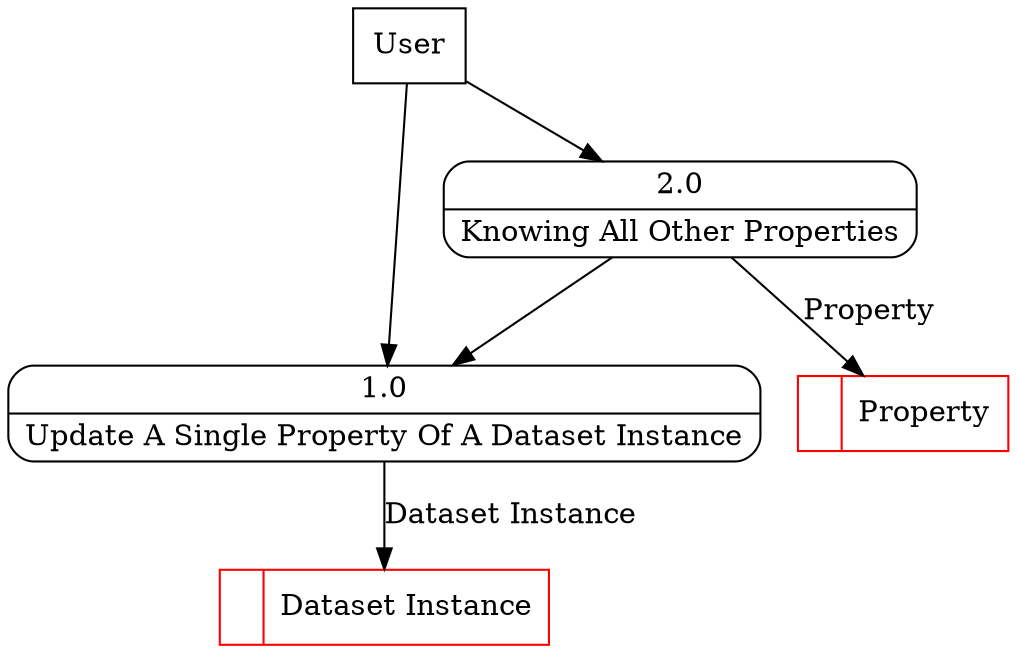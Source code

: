 digraph dfd2{ 
node[shape=record]
200 [label="<f0>  |<f1> Dataset Instance " color=red];
201 [label="<f0>  |<f1> Property " color=red];
202 [label="User" shape=box];
203 [label="{<f0> 1.0|<f1> Update A Single Property Of A Dataset Instance }" shape=Mrecord];
204 [label="{<f0> 2.0|<f1> Knowing All Other Properties }" shape=Mrecord];
202 -> 203
202 -> 204
203 -> 200 [label="Dataset Instance"]
204 -> 203
204 -> 201 [label="Property"]
}